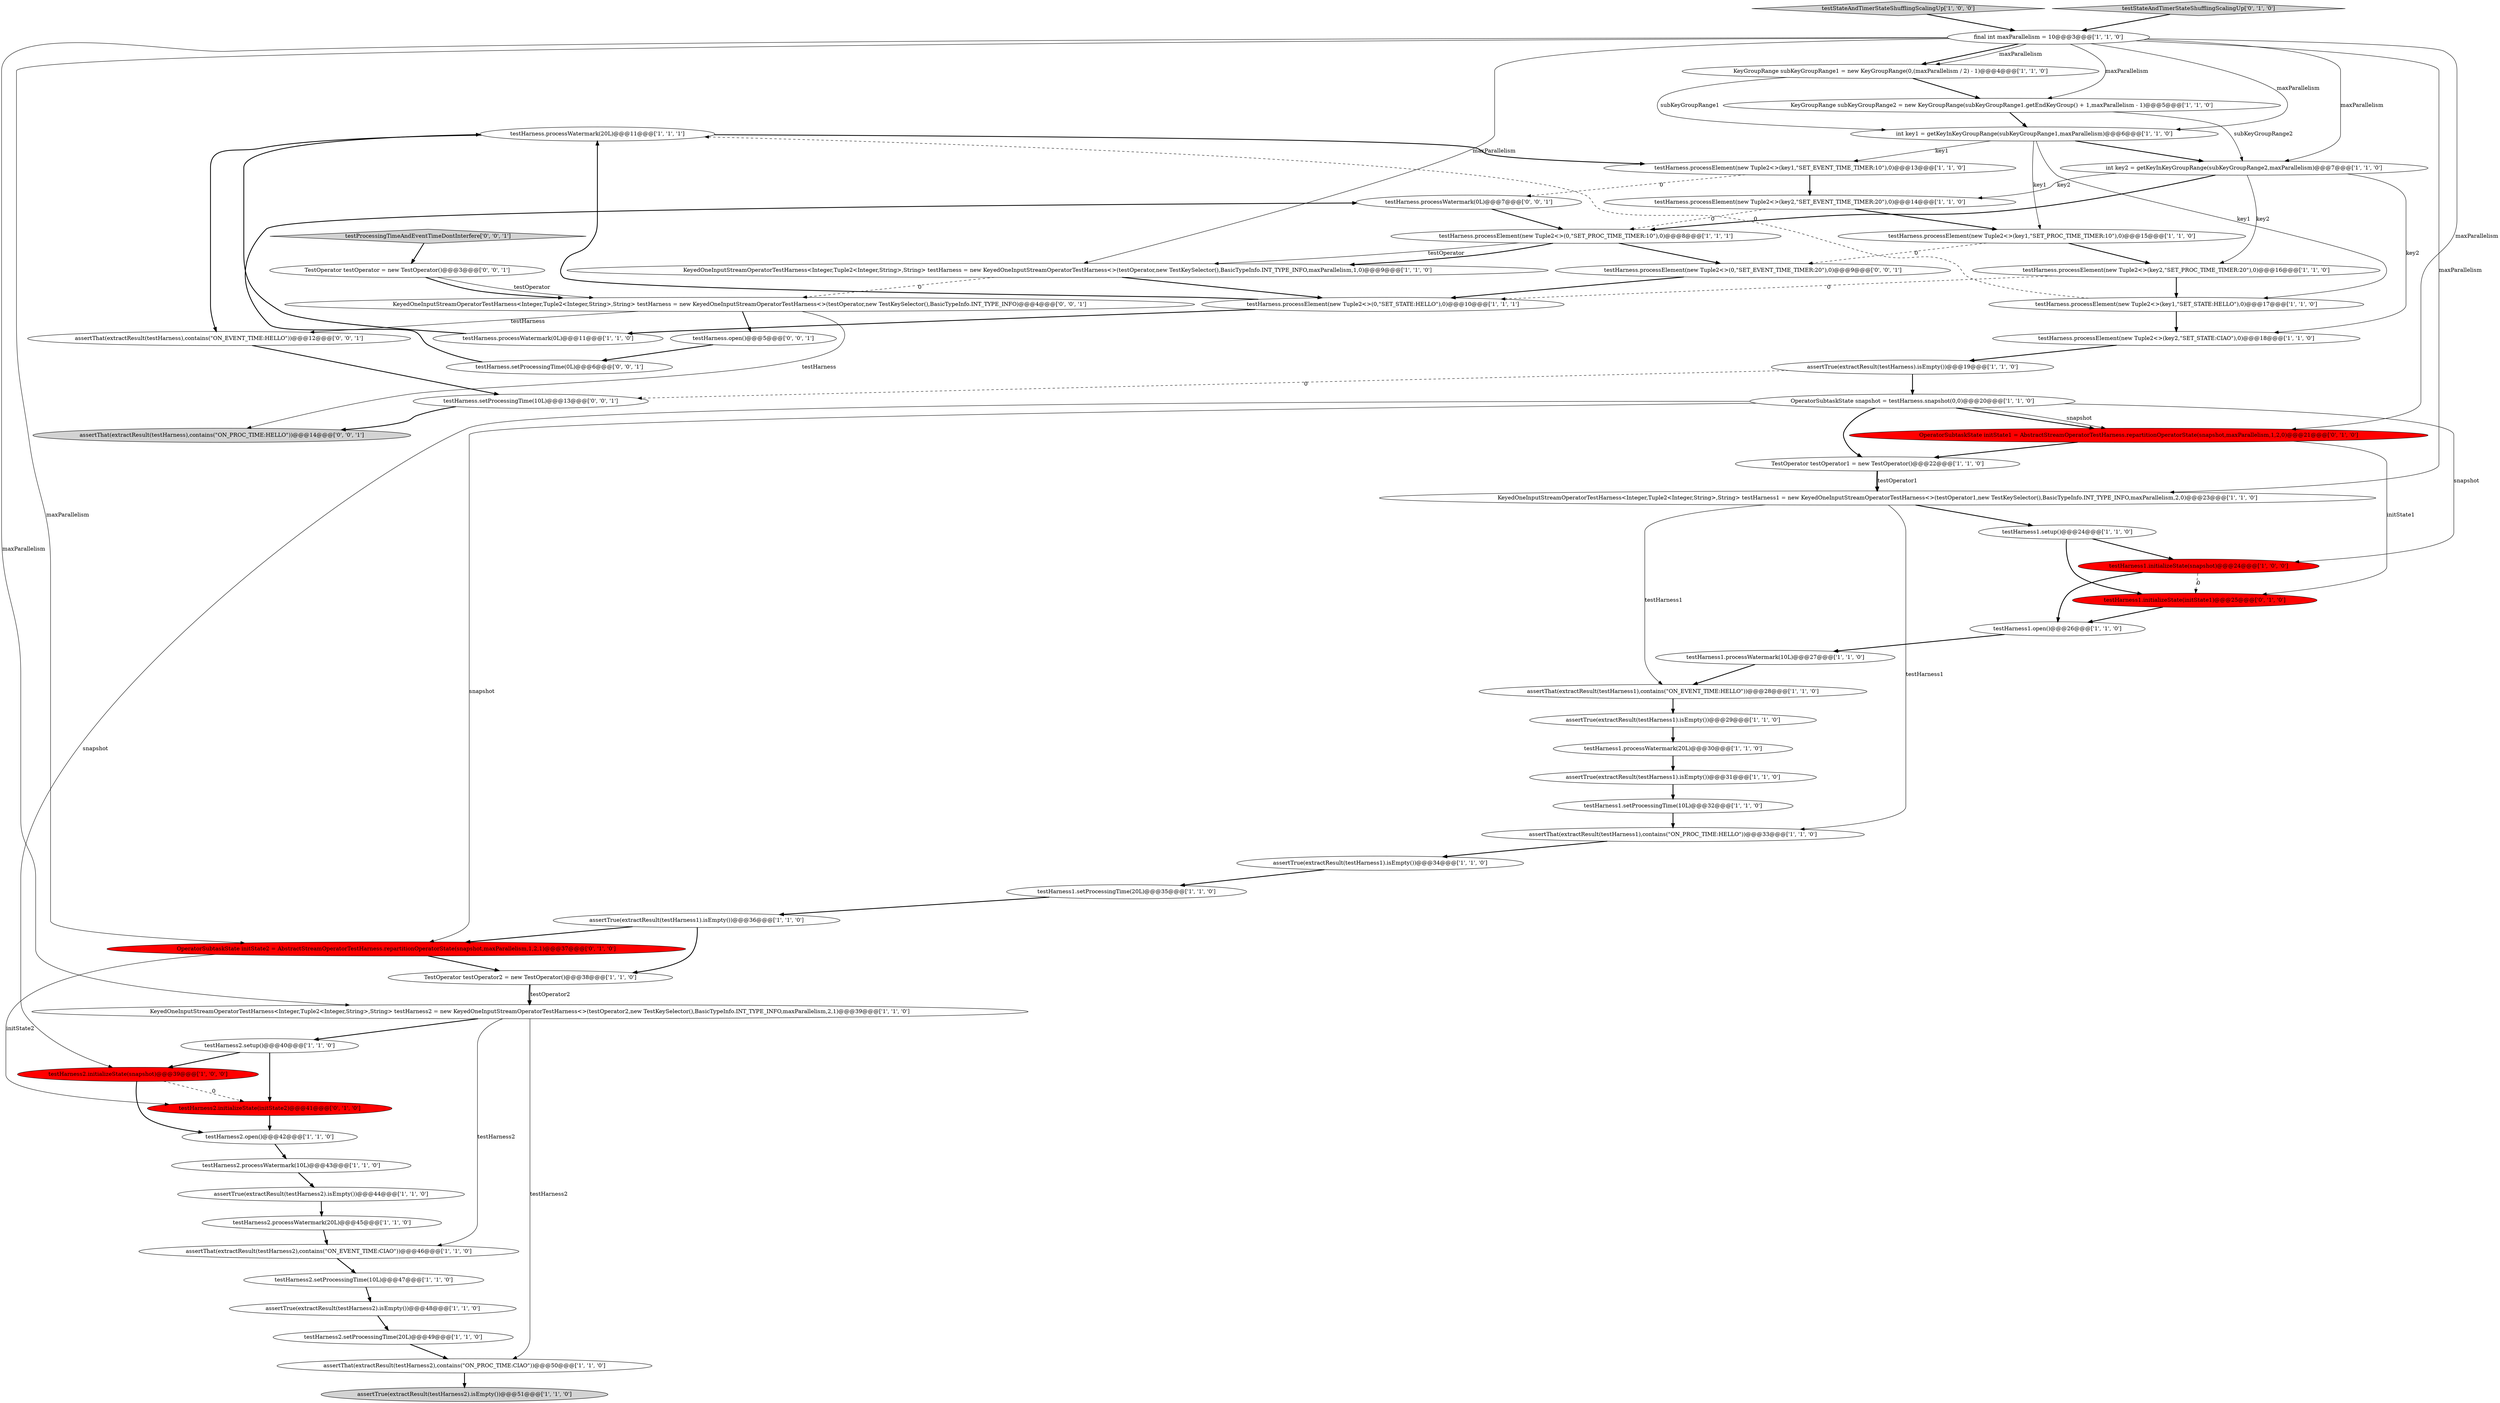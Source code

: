 digraph {
13 [style = filled, label = "testHarness.processWatermark(20L)@@@11@@@['1', '1', '1']", fillcolor = white, shape = ellipse image = "AAA0AAABBB1BBB"];
32 [style = filled, label = "testHarness1.open()@@@26@@@['1', '1', '0']", fillcolor = white, shape = ellipse image = "AAA0AAABBB1BBB"];
14 [style = filled, label = "OperatorSubtaskState snapshot = testHarness.snapshot(0,0)@@@20@@@['1', '1', '0']", fillcolor = white, shape = ellipse image = "AAA0AAABBB1BBB"];
38 [style = filled, label = "KeyGroupRange subKeyGroupRange1 = new KeyGroupRange(0,(maxParallelism / 2) - 1)@@@4@@@['1', '1', '0']", fillcolor = white, shape = ellipse image = "AAA0AAABBB1BBB"];
29 [style = filled, label = "testStateAndTimerStateShufflingScalingUp['1', '0', '0']", fillcolor = lightgray, shape = diamond image = "AAA0AAABBB1BBB"];
18 [style = filled, label = "testHarness.processElement(new Tuple2<>(key1,\"SET_EVENT_TIME_TIMER:10\"),0)@@@13@@@['1', '1', '0']", fillcolor = white, shape = ellipse image = "AAA0AAABBB1BBB"];
22 [style = filled, label = "testHarness2.setProcessingTime(20L)@@@49@@@['1', '1', '0']", fillcolor = white, shape = ellipse image = "AAA0AAABBB1BBB"];
7 [style = filled, label = "assertThat(extractResult(testHarness1),contains(\"ON_EVENT_TIME:HELLO\"))@@@28@@@['1', '1', '0']", fillcolor = white, shape = ellipse image = "AAA0AAABBB1BBB"];
51 [style = filled, label = "OperatorSubtaskState initState2 = AbstractStreamOperatorTestHarness.repartitionOperatorState(snapshot,maxParallelism,1,2,1)@@@37@@@['0', '1', '0']", fillcolor = red, shape = ellipse image = "AAA1AAABBB2BBB"];
4 [style = filled, label = "testHarness2.initializeState(snapshot)@@@39@@@['1', '0', '0']", fillcolor = red, shape = ellipse image = "AAA1AAABBB1BBB"];
33 [style = filled, label = "assertTrue(extractResult(testHarness1).isEmpty())@@@36@@@['1', '1', '0']", fillcolor = white, shape = ellipse image = "AAA0AAABBB1BBB"];
36 [style = filled, label = "testHarness1.setProcessingTime(20L)@@@35@@@['1', '1', '0']", fillcolor = white, shape = ellipse image = "AAA0AAABBB1BBB"];
47 [style = filled, label = "testHarness2.processWatermark(10L)@@@43@@@['1', '1', '0']", fillcolor = white, shape = ellipse image = "AAA0AAABBB1BBB"];
39 [style = filled, label = "testHarness.processElement(new Tuple2<>(0,\"SET_STATE:HELLO\"),0)@@@10@@@['1', '1', '1']", fillcolor = white, shape = ellipse image = "AAA0AAABBB1BBB"];
56 [style = filled, label = "assertThat(extractResult(testHarness),contains(\"ON_PROC_TIME:HELLO\"))@@@14@@@['0', '0', '1']", fillcolor = lightgray, shape = ellipse image = "AAA0AAABBB3BBB"];
17 [style = filled, label = "assertThat(extractResult(testHarness2),contains(\"ON_PROC_TIME:CIAO\"))@@@50@@@['1', '1', '0']", fillcolor = white, shape = ellipse image = "AAA0AAABBB1BBB"];
57 [style = filled, label = "testProcessingTimeAndEventTimeDontInterfere['0', '0', '1']", fillcolor = lightgray, shape = diamond image = "AAA0AAABBB3BBB"];
62 [style = filled, label = "testHarness.processWatermark(0L)@@@7@@@['0', '0', '1']", fillcolor = white, shape = ellipse image = "AAA0AAABBB3BBB"];
23 [style = filled, label = "assertTrue(extractResult(testHarness1).isEmpty())@@@29@@@['1', '1', '0']", fillcolor = white, shape = ellipse image = "AAA0AAABBB1BBB"];
27 [style = filled, label = "assertTrue(extractResult(testHarness).isEmpty())@@@19@@@['1', '1', '0']", fillcolor = white, shape = ellipse image = "AAA0AAABBB1BBB"];
44 [style = filled, label = "testHarness2.setup()@@@40@@@['1', '1', '0']", fillcolor = white, shape = ellipse image = "AAA0AAABBB1BBB"];
52 [style = filled, label = "testHarness2.initializeState(initState2)@@@41@@@['0', '1', '0']", fillcolor = red, shape = ellipse image = "AAA1AAABBB2BBB"];
54 [style = filled, label = "TestOperator testOperator = new TestOperator()@@@3@@@['0', '0', '1']", fillcolor = white, shape = ellipse image = "AAA0AAABBB3BBB"];
49 [style = filled, label = "testHarness1.initializeState(initState1)@@@25@@@['0', '1', '0']", fillcolor = red, shape = ellipse image = "AAA1AAABBB2BBB"];
11 [style = filled, label = "testHarness2.processWatermark(20L)@@@45@@@['1', '1', '0']", fillcolor = white, shape = ellipse image = "AAA0AAABBB1BBB"];
35 [style = filled, label = "testHarness.processElement(new Tuple2<>(0,\"SET_PROC_TIME_TIMER:10\"),0)@@@8@@@['1', '1', '1']", fillcolor = white, shape = ellipse image = "AAA0AAABBB1BBB"];
0 [style = filled, label = "KeyedOneInputStreamOperatorTestHarness<Integer,Tuple2<Integer,String>,String> testHarness1 = new KeyedOneInputStreamOperatorTestHarness<>(testOperator1,new TestKeySelector(),BasicTypeInfo.INT_TYPE_INFO,maxParallelism,2,0)@@@23@@@['1', '1', '0']", fillcolor = white, shape = ellipse image = "AAA0AAABBB1BBB"];
45 [style = filled, label = "testHarness.processWatermark(0L)@@@11@@@['1', '1', '0']", fillcolor = white, shape = ellipse image = "AAA0AAABBB1BBB"];
16 [style = filled, label = "assertTrue(extractResult(testHarness2).isEmpty())@@@48@@@['1', '1', '0']", fillcolor = white, shape = ellipse image = "AAA0AAABBB1BBB"];
1 [style = filled, label = "testHarness1.processWatermark(20L)@@@30@@@['1', '1', '0']", fillcolor = white, shape = ellipse image = "AAA0AAABBB1BBB"];
2 [style = filled, label = "int key2 = getKeyInKeyGroupRange(subKeyGroupRange2,maxParallelism)@@@7@@@['1', '1', '0']", fillcolor = white, shape = ellipse image = "AAA0AAABBB1BBB"];
3 [style = filled, label = "testHarness.processElement(new Tuple2<>(key1,\"SET_PROC_TIME_TIMER:10\"),0)@@@15@@@['1', '1', '0']", fillcolor = white, shape = ellipse image = "AAA0AAABBB1BBB"];
30 [style = filled, label = "assertTrue(extractResult(testHarness1).isEmpty())@@@31@@@['1', '1', '0']", fillcolor = white, shape = ellipse image = "AAA0AAABBB1BBB"];
55 [style = filled, label = "testHarness.setProcessingTime(10L)@@@13@@@['0', '0', '1']", fillcolor = white, shape = ellipse image = "AAA0AAABBB3BBB"];
26 [style = filled, label = "KeyGroupRange subKeyGroupRange2 = new KeyGroupRange(subKeyGroupRange1.getEndKeyGroup() + 1,maxParallelism - 1)@@@5@@@['1', '1', '0']", fillcolor = white, shape = ellipse image = "AAA0AAABBB1BBB"];
21 [style = filled, label = "TestOperator testOperator1 = new TestOperator()@@@22@@@['1', '1', '0']", fillcolor = white, shape = ellipse image = "AAA0AAABBB1BBB"];
59 [style = filled, label = "testHarness.open()@@@5@@@['0', '0', '1']", fillcolor = white, shape = ellipse image = "AAA0AAABBB3BBB"];
19 [style = filled, label = "testHarness1.setProcessingTime(10L)@@@32@@@['1', '1', '0']", fillcolor = white, shape = ellipse image = "AAA0AAABBB1BBB"];
41 [style = filled, label = "testHarness.processElement(new Tuple2<>(key2,\"SET_EVENT_TIME_TIMER:20\"),0)@@@14@@@['1', '1', '0']", fillcolor = white, shape = ellipse image = "AAA0AAABBB1BBB"];
15 [style = filled, label = "testHarness2.open()@@@42@@@['1', '1', '0']", fillcolor = white, shape = ellipse image = "AAA0AAABBB1BBB"];
10 [style = filled, label = "testHarness.processElement(new Tuple2<>(key1,\"SET_STATE:HELLO\"),0)@@@17@@@['1', '1', '0']", fillcolor = white, shape = ellipse image = "AAA0AAABBB1BBB"];
20 [style = filled, label = "KeyedOneInputStreamOperatorTestHarness<Integer,Tuple2<Integer,String>,String> testHarness = new KeyedOneInputStreamOperatorTestHarness<>(testOperator,new TestKeySelector(),BasicTypeInfo.INT_TYPE_INFO,maxParallelism,1,0)@@@9@@@['1', '1', '0']", fillcolor = white, shape = ellipse image = "AAA0AAABBB1BBB"];
34 [style = filled, label = "assertThat(extractResult(testHarness2),contains(\"ON_EVENT_TIME:CIAO\"))@@@46@@@['1', '1', '0']", fillcolor = white, shape = ellipse image = "AAA0AAABBB1BBB"];
46 [style = filled, label = "testHarness1.setup()@@@24@@@['1', '1', '0']", fillcolor = white, shape = ellipse image = "AAA0AAABBB1BBB"];
58 [style = filled, label = "testHarness.processElement(new Tuple2<>(0,\"SET_EVENT_TIME_TIMER:20\"),0)@@@9@@@['0', '0', '1']", fillcolor = white, shape = ellipse image = "AAA0AAABBB3BBB"];
5 [style = filled, label = "final int maxParallelism = 10@@@3@@@['1', '1', '0']", fillcolor = white, shape = ellipse image = "AAA0AAABBB1BBB"];
25 [style = filled, label = "assertTrue(extractResult(testHarness2).isEmpty())@@@51@@@['1', '1', '0']", fillcolor = lightgray, shape = ellipse image = "AAA0AAABBB1BBB"];
24 [style = filled, label = "testHarness2.setProcessingTime(10L)@@@47@@@['1', '1', '0']", fillcolor = white, shape = ellipse image = "AAA0AAABBB1BBB"];
28 [style = filled, label = "TestOperator testOperator2 = new TestOperator()@@@38@@@['1', '1', '0']", fillcolor = white, shape = ellipse image = "AAA0AAABBB1BBB"];
50 [style = filled, label = "OperatorSubtaskState initState1 = AbstractStreamOperatorTestHarness.repartitionOperatorState(snapshot,maxParallelism,1,2,0)@@@21@@@['0', '1', '0']", fillcolor = red, shape = ellipse image = "AAA1AAABBB2BBB"];
12 [style = filled, label = "int key1 = getKeyInKeyGroupRange(subKeyGroupRange1,maxParallelism)@@@6@@@['1', '1', '0']", fillcolor = white, shape = ellipse image = "AAA0AAABBB1BBB"];
31 [style = filled, label = "assertTrue(extractResult(testHarness2).isEmpty())@@@44@@@['1', '1', '0']", fillcolor = white, shape = ellipse image = "AAA0AAABBB1BBB"];
60 [style = filled, label = "KeyedOneInputStreamOperatorTestHarness<Integer,Tuple2<Integer,String>,String> testHarness = new KeyedOneInputStreamOperatorTestHarness<>(testOperator,new TestKeySelector(),BasicTypeInfo.INT_TYPE_INFO)@@@4@@@['0', '0', '1']", fillcolor = white, shape = ellipse image = "AAA0AAABBB3BBB"];
40 [style = filled, label = "testHarness1.initializeState(snapshot)@@@24@@@['1', '0', '0']", fillcolor = red, shape = ellipse image = "AAA1AAABBB1BBB"];
42 [style = filled, label = "assertTrue(extractResult(testHarness1).isEmpty())@@@34@@@['1', '1', '0']", fillcolor = white, shape = ellipse image = "AAA0AAABBB1BBB"];
61 [style = filled, label = "testHarness.setProcessingTime(0L)@@@6@@@['0', '0', '1']", fillcolor = white, shape = ellipse image = "AAA0AAABBB3BBB"];
6 [style = filled, label = "testHarness.processElement(new Tuple2<>(key2,\"SET_STATE:CIAO\"),0)@@@18@@@['1', '1', '0']", fillcolor = white, shape = ellipse image = "AAA0AAABBB1BBB"];
43 [style = filled, label = "testHarness.processElement(new Tuple2<>(key2,\"SET_PROC_TIME_TIMER:20\"),0)@@@16@@@['1', '1', '0']", fillcolor = white, shape = ellipse image = "AAA0AAABBB1BBB"];
53 [style = filled, label = "assertThat(extractResult(testHarness),contains(\"ON_EVENT_TIME:HELLO\"))@@@12@@@['0', '0', '1']", fillcolor = white, shape = ellipse image = "AAA0AAABBB3BBB"];
8 [style = filled, label = "KeyedOneInputStreamOperatorTestHarness<Integer,Tuple2<Integer,String>,String> testHarness2 = new KeyedOneInputStreamOperatorTestHarness<>(testOperator2,new TestKeySelector(),BasicTypeInfo.INT_TYPE_INFO,maxParallelism,2,1)@@@39@@@['1', '1', '0']", fillcolor = white, shape = ellipse image = "AAA0AAABBB1BBB"];
9 [style = filled, label = "assertThat(extractResult(testHarness1),contains(\"ON_PROC_TIME:HELLO\"))@@@33@@@['1', '1', '0']", fillcolor = white, shape = ellipse image = "AAA0AAABBB1BBB"];
37 [style = filled, label = "testHarness1.processWatermark(10L)@@@27@@@['1', '1', '0']", fillcolor = white, shape = ellipse image = "AAA0AAABBB1BBB"];
48 [style = filled, label = "testStateAndTimerStateShufflingScalingUp['0', '1', '0']", fillcolor = lightgray, shape = diamond image = "AAA0AAABBB2BBB"];
2->35 [style = bold, label=""];
17->25 [style = bold, label=""];
29->5 [style = bold, label=""];
32->37 [style = bold, label=""];
12->3 [style = solid, label="key1"];
0->46 [style = bold, label=""];
21->0 [style = solid, label="testOperator1"];
38->12 [style = solid, label="subKeyGroupRange1"];
4->15 [style = bold, label=""];
1->30 [style = bold, label=""];
8->44 [style = bold, label=""];
12->18 [style = solid, label="key1"];
5->38 [style = bold, label=""];
36->33 [style = bold, label=""];
59->61 [style = bold, label=""];
41->35 [style = dashed, label="0"];
26->12 [style = bold, label=""];
12->2 [style = bold, label=""];
34->24 [style = bold, label=""];
19->9 [style = bold, label=""];
35->20 [style = solid, label="testOperator"];
28->8 [style = solid, label="testOperator2"];
14->51 [style = solid, label="snapshot"];
2->43 [style = solid, label="key2"];
38->26 [style = bold, label=""];
60->56 [style = solid, label="testHarness"];
8->17 [style = solid, label="testHarness2"];
5->20 [style = solid, label="maxParallelism"];
57->54 [style = bold, label=""];
0->7 [style = solid, label="testHarness1"];
40->49 [style = dashed, label="0"];
51->28 [style = bold, label=""];
21->0 [style = bold, label=""];
35->20 [style = bold, label=""];
54->60 [style = solid, label="testOperator"];
54->60 [style = bold, label=""];
5->26 [style = solid, label="maxParallelism"];
51->52 [style = solid, label="initState2"];
33->28 [style = bold, label=""];
39->45 [style = bold, label=""];
0->9 [style = solid, label="testHarness1"];
31->11 [style = bold, label=""];
49->32 [style = bold, label=""];
58->39 [style = bold, label=""];
5->51 [style = solid, label="maxParallelism"];
30->19 [style = bold, label=""];
44->4 [style = bold, label=""];
5->0 [style = solid, label="maxParallelism"];
7->23 [style = bold, label=""];
20->39 [style = bold, label=""];
22->17 [style = bold, label=""];
43->10 [style = bold, label=""];
4->52 [style = dashed, label="0"];
50->49 [style = solid, label="initState1"];
18->41 [style = bold, label=""];
48->5 [style = bold, label=""];
46->40 [style = bold, label=""];
15->47 [style = bold, label=""];
14->21 [style = bold, label=""];
2->41 [style = solid, label="key2"];
27->55 [style = dashed, label="0"];
13->18 [style = bold, label=""];
52->15 [style = bold, label=""];
43->39 [style = dashed, label="0"];
9->42 [style = bold, label=""];
27->14 [style = bold, label=""];
14->40 [style = solid, label="snapshot"];
39->13 [style = bold, label=""];
47->31 [style = bold, label=""];
62->35 [style = bold, label=""];
10->6 [style = bold, label=""];
37->7 [style = bold, label=""];
5->50 [style = solid, label="maxParallelism"];
6->27 [style = bold, label=""];
28->8 [style = bold, label=""];
40->32 [style = bold, label=""];
14->50 [style = bold, label=""];
35->58 [style = bold, label=""];
20->60 [style = dashed, label="0"];
18->62 [style = dashed, label="0"];
12->10 [style = solid, label="key1"];
61->62 [style = bold, label=""];
53->55 [style = bold, label=""];
13->53 [style = bold, label=""];
3->58 [style = dashed, label="0"];
46->49 [style = bold, label=""];
41->3 [style = bold, label=""];
8->34 [style = solid, label="testHarness2"];
45->13 [style = bold, label=""];
42->36 [style = bold, label=""];
10->13 [style = dashed, label="0"];
60->59 [style = bold, label=""];
16->22 [style = bold, label=""];
14->4 [style = solid, label="snapshot"];
26->2 [style = solid, label="subKeyGroupRange2"];
5->38 [style = solid, label="maxParallelism"];
55->56 [style = bold, label=""];
24->16 [style = bold, label=""];
14->50 [style = solid, label="snapshot"];
11->34 [style = bold, label=""];
33->51 [style = bold, label=""];
5->2 [style = solid, label="maxParallelism"];
44->52 [style = bold, label=""];
23->1 [style = bold, label=""];
5->8 [style = solid, label="maxParallelism"];
3->43 [style = bold, label=""];
50->21 [style = bold, label=""];
60->53 [style = solid, label="testHarness"];
2->6 [style = solid, label="key2"];
5->12 [style = solid, label="maxParallelism"];
}
